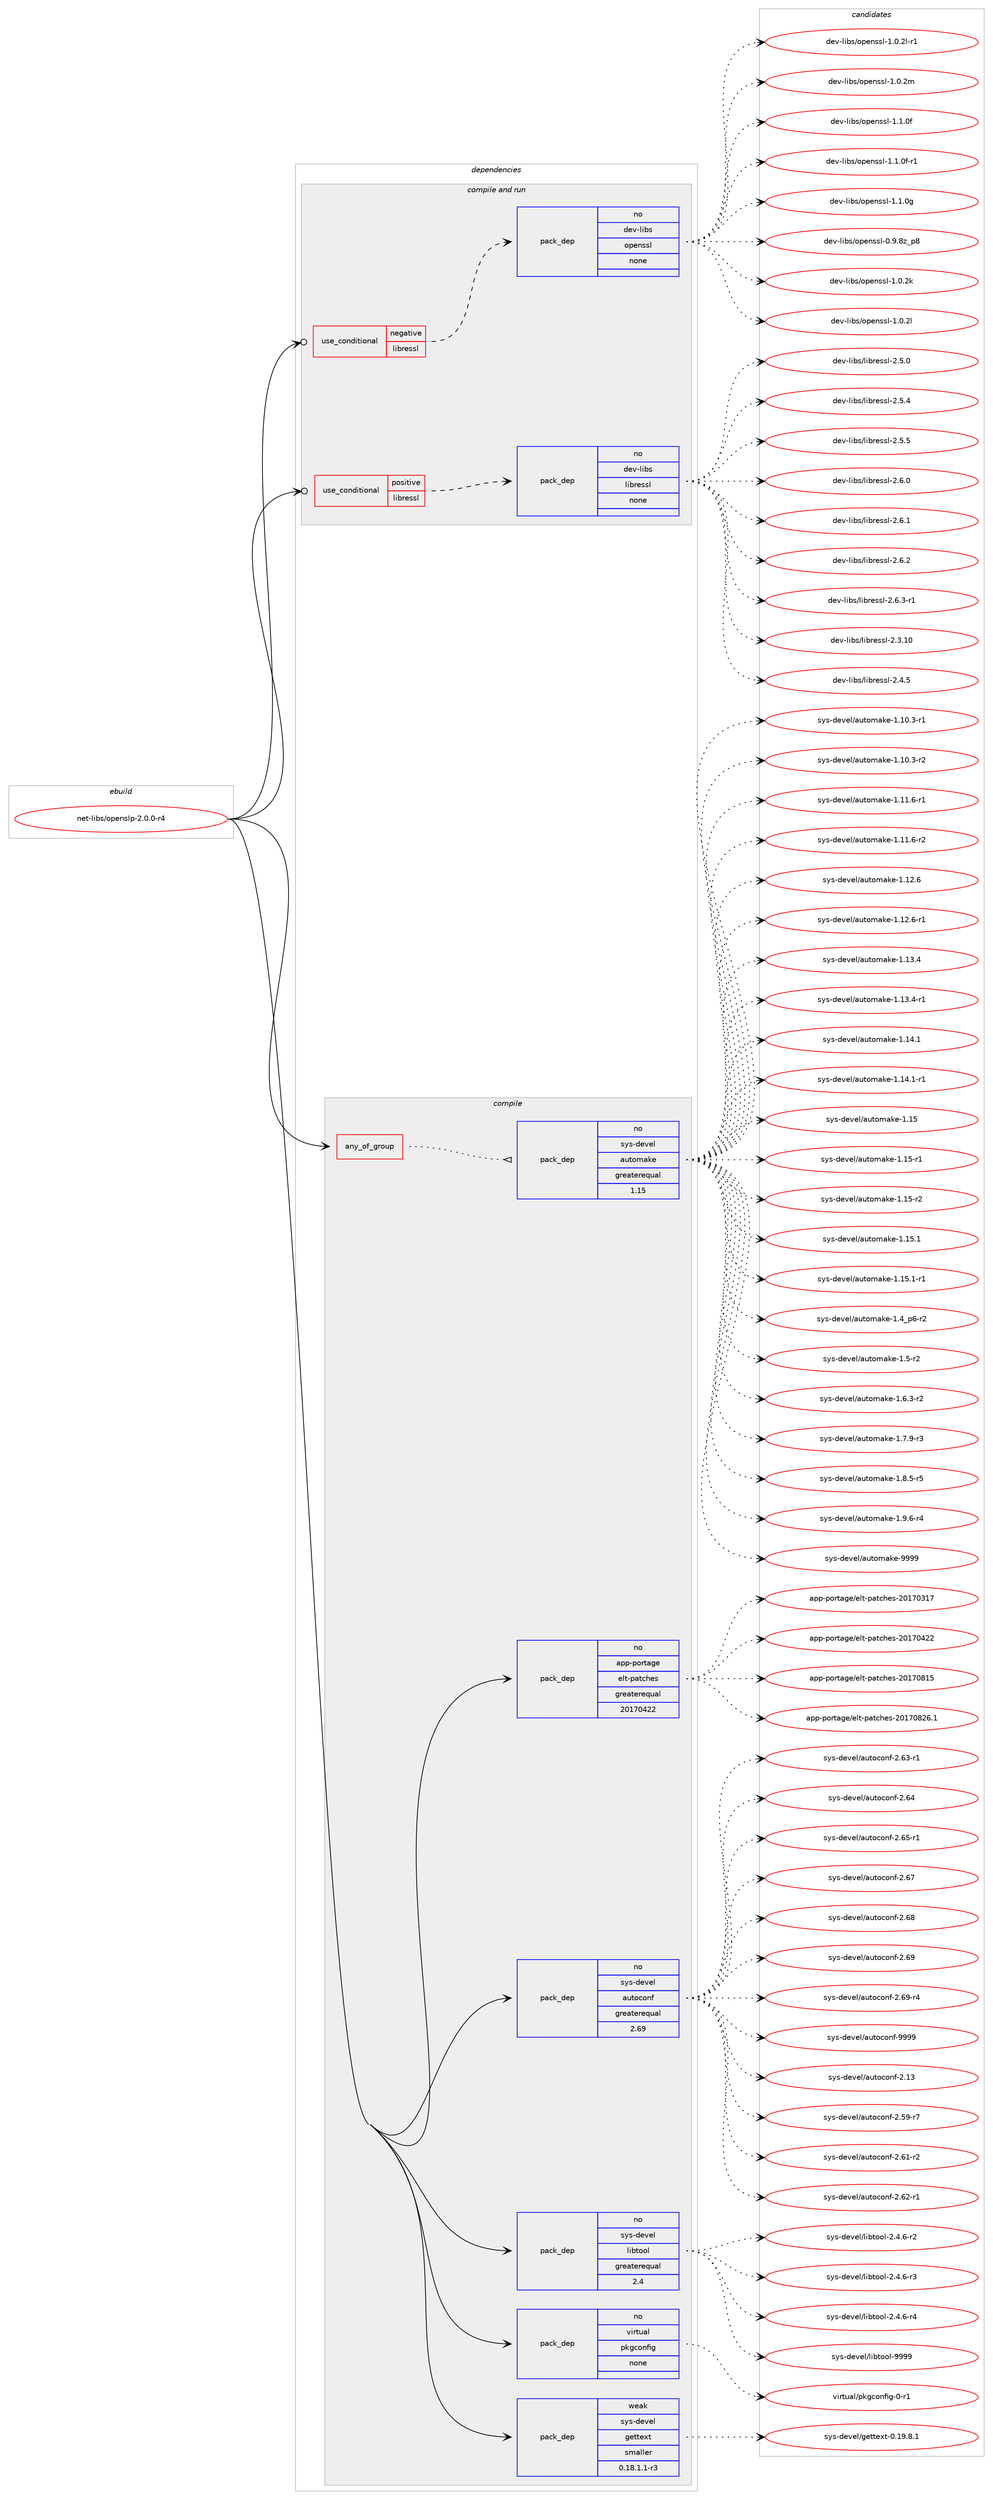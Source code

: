 digraph prolog {

# *************
# Graph options
# *************

newrank=true;
concentrate=true;
compound=true;
graph [rankdir=LR,fontname=Helvetica,fontsize=10,ranksep=1.5];#, ranksep=2.5, nodesep=0.2];
edge  [arrowhead=vee];
node  [fontname=Helvetica,fontsize=10];

# **********
# The ebuild
# **********

subgraph cluster_leftcol {
color=gray;
rank=same;
label=<<i>ebuild</i>>;
id [label="net-libs/openslp-2.0.0-r4", color=red, width=4, href="../net-libs/openslp-2.0.0-r4.svg"];
}

# ****************
# The dependencies
# ****************

subgraph cluster_midcol {
color=gray;
label=<<i>dependencies</i>>;
subgraph cluster_compile {
fillcolor="#eeeeee";
style=filled;
label=<<i>compile</i>>;
subgraph any6838 {
dependency418966 [label=<<TABLE BORDER="0" CELLBORDER="1" CELLSPACING="0" CELLPADDING="4"><TR><TD CELLPADDING="10">any_of_group</TD></TR></TABLE>>, shape=none, color=red];subgraph pack308296 {
dependency418967 [label=<<TABLE BORDER="0" CELLBORDER="1" CELLSPACING="0" CELLPADDING="4" WIDTH="220"><TR><TD ROWSPAN="6" CELLPADDING="30">pack_dep</TD></TR><TR><TD WIDTH="110">no</TD></TR><TR><TD>sys-devel</TD></TR><TR><TD>automake</TD></TR><TR><TD>greaterequal</TD></TR><TR><TD>1.15</TD></TR></TABLE>>, shape=none, color=blue];
}
dependency418966:e -> dependency418967:w [weight=20,style="dotted",arrowhead="oinv"];
}
id:e -> dependency418966:w [weight=20,style="solid",arrowhead="vee"];
subgraph pack308297 {
dependency418968 [label=<<TABLE BORDER="0" CELLBORDER="1" CELLSPACING="0" CELLPADDING="4" WIDTH="220"><TR><TD ROWSPAN="6" CELLPADDING="30">pack_dep</TD></TR><TR><TD WIDTH="110">no</TD></TR><TR><TD>app-portage</TD></TR><TR><TD>elt-patches</TD></TR><TR><TD>greaterequal</TD></TR><TR><TD>20170422</TD></TR></TABLE>>, shape=none, color=blue];
}
id:e -> dependency418968:w [weight=20,style="solid",arrowhead="vee"];
subgraph pack308298 {
dependency418969 [label=<<TABLE BORDER="0" CELLBORDER="1" CELLSPACING="0" CELLPADDING="4" WIDTH="220"><TR><TD ROWSPAN="6" CELLPADDING="30">pack_dep</TD></TR><TR><TD WIDTH="110">no</TD></TR><TR><TD>sys-devel</TD></TR><TR><TD>autoconf</TD></TR><TR><TD>greaterequal</TD></TR><TR><TD>2.69</TD></TR></TABLE>>, shape=none, color=blue];
}
id:e -> dependency418969:w [weight=20,style="solid",arrowhead="vee"];
subgraph pack308299 {
dependency418970 [label=<<TABLE BORDER="0" CELLBORDER="1" CELLSPACING="0" CELLPADDING="4" WIDTH="220"><TR><TD ROWSPAN="6" CELLPADDING="30">pack_dep</TD></TR><TR><TD WIDTH="110">no</TD></TR><TR><TD>sys-devel</TD></TR><TR><TD>libtool</TD></TR><TR><TD>greaterequal</TD></TR><TR><TD>2.4</TD></TR></TABLE>>, shape=none, color=blue];
}
id:e -> dependency418970:w [weight=20,style="solid",arrowhead="vee"];
subgraph pack308300 {
dependency418971 [label=<<TABLE BORDER="0" CELLBORDER="1" CELLSPACING="0" CELLPADDING="4" WIDTH="220"><TR><TD ROWSPAN="6" CELLPADDING="30">pack_dep</TD></TR><TR><TD WIDTH="110">no</TD></TR><TR><TD>virtual</TD></TR><TR><TD>pkgconfig</TD></TR><TR><TD>none</TD></TR><TR><TD></TD></TR></TABLE>>, shape=none, color=blue];
}
id:e -> dependency418971:w [weight=20,style="solid",arrowhead="vee"];
subgraph pack308301 {
dependency418972 [label=<<TABLE BORDER="0" CELLBORDER="1" CELLSPACING="0" CELLPADDING="4" WIDTH="220"><TR><TD ROWSPAN="6" CELLPADDING="30">pack_dep</TD></TR><TR><TD WIDTH="110">weak</TD></TR><TR><TD>sys-devel</TD></TR><TR><TD>gettext</TD></TR><TR><TD>smaller</TD></TR><TR><TD>0.18.1.1-r3</TD></TR></TABLE>>, shape=none, color=blue];
}
id:e -> dependency418972:w [weight=20,style="solid",arrowhead="vee"];
}
subgraph cluster_compileandrun {
fillcolor="#eeeeee";
style=filled;
label=<<i>compile and run</i>>;
subgraph cond103640 {
dependency418973 [label=<<TABLE BORDER="0" CELLBORDER="1" CELLSPACING="0" CELLPADDING="4"><TR><TD ROWSPAN="3" CELLPADDING="10">use_conditional</TD></TR><TR><TD>negative</TD></TR><TR><TD>libressl</TD></TR></TABLE>>, shape=none, color=red];
subgraph pack308302 {
dependency418974 [label=<<TABLE BORDER="0" CELLBORDER="1" CELLSPACING="0" CELLPADDING="4" WIDTH="220"><TR><TD ROWSPAN="6" CELLPADDING="30">pack_dep</TD></TR><TR><TD WIDTH="110">no</TD></TR><TR><TD>dev-libs</TD></TR><TR><TD>openssl</TD></TR><TR><TD>none</TD></TR><TR><TD></TD></TR></TABLE>>, shape=none, color=blue];
}
dependency418973:e -> dependency418974:w [weight=20,style="dashed",arrowhead="vee"];
}
id:e -> dependency418973:w [weight=20,style="solid",arrowhead="odotvee"];
subgraph cond103641 {
dependency418975 [label=<<TABLE BORDER="0" CELLBORDER="1" CELLSPACING="0" CELLPADDING="4"><TR><TD ROWSPAN="3" CELLPADDING="10">use_conditional</TD></TR><TR><TD>positive</TD></TR><TR><TD>libressl</TD></TR></TABLE>>, shape=none, color=red];
subgraph pack308303 {
dependency418976 [label=<<TABLE BORDER="0" CELLBORDER="1" CELLSPACING="0" CELLPADDING="4" WIDTH="220"><TR><TD ROWSPAN="6" CELLPADDING="30">pack_dep</TD></TR><TR><TD WIDTH="110">no</TD></TR><TR><TD>dev-libs</TD></TR><TR><TD>libressl</TD></TR><TR><TD>none</TD></TR><TR><TD></TD></TR></TABLE>>, shape=none, color=blue];
}
dependency418975:e -> dependency418976:w [weight=20,style="dashed",arrowhead="vee"];
}
id:e -> dependency418975:w [weight=20,style="solid",arrowhead="odotvee"];
}
subgraph cluster_run {
fillcolor="#eeeeee";
style=filled;
label=<<i>run</i>>;
}
}

# **************
# The candidates
# **************

subgraph cluster_choices {
rank=same;
color=gray;
label=<<i>candidates</i>>;

subgraph choice308296 {
color=black;
nodesep=1;
choice11512111545100101118101108479711711611110997107101454946494846514511449 [label="sys-devel/automake-1.10.3-r1", color=red, width=4,href="../sys-devel/automake-1.10.3-r1.svg"];
choice11512111545100101118101108479711711611110997107101454946494846514511450 [label="sys-devel/automake-1.10.3-r2", color=red, width=4,href="../sys-devel/automake-1.10.3-r2.svg"];
choice11512111545100101118101108479711711611110997107101454946494946544511449 [label="sys-devel/automake-1.11.6-r1", color=red, width=4,href="../sys-devel/automake-1.11.6-r1.svg"];
choice11512111545100101118101108479711711611110997107101454946494946544511450 [label="sys-devel/automake-1.11.6-r2", color=red, width=4,href="../sys-devel/automake-1.11.6-r2.svg"];
choice1151211154510010111810110847971171161111099710710145494649504654 [label="sys-devel/automake-1.12.6", color=red, width=4,href="../sys-devel/automake-1.12.6.svg"];
choice11512111545100101118101108479711711611110997107101454946495046544511449 [label="sys-devel/automake-1.12.6-r1", color=red, width=4,href="../sys-devel/automake-1.12.6-r1.svg"];
choice1151211154510010111810110847971171161111099710710145494649514652 [label="sys-devel/automake-1.13.4", color=red, width=4,href="../sys-devel/automake-1.13.4.svg"];
choice11512111545100101118101108479711711611110997107101454946495146524511449 [label="sys-devel/automake-1.13.4-r1", color=red, width=4,href="../sys-devel/automake-1.13.4-r1.svg"];
choice1151211154510010111810110847971171161111099710710145494649524649 [label="sys-devel/automake-1.14.1", color=red, width=4,href="../sys-devel/automake-1.14.1.svg"];
choice11512111545100101118101108479711711611110997107101454946495246494511449 [label="sys-devel/automake-1.14.1-r1", color=red, width=4,href="../sys-devel/automake-1.14.1-r1.svg"];
choice115121115451001011181011084797117116111109971071014549464953 [label="sys-devel/automake-1.15", color=red, width=4,href="../sys-devel/automake-1.15.svg"];
choice1151211154510010111810110847971171161111099710710145494649534511449 [label="sys-devel/automake-1.15-r1", color=red, width=4,href="../sys-devel/automake-1.15-r1.svg"];
choice1151211154510010111810110847971171161111099710710145494649534511450 [label="sys-devel/automake-1.15-r2", color=red, width=4,href="../sys-devel/automake-1.15-r2.svg"];
choice1151211154510010111810110847971171161111099710710145494649534649 [label="sys-devel/automake-1.15.1", color=red, width=4,href="../sys-devel/automake-1.15.1.svg"];
choice11512111545100101118101108479711711611110997107101454946495346494511449 [label="sys-devel/automake-1.15.1-r1", color=red, width=4,href="../sys-devel/automake-1.15.1-r1.svg"];
choice115121115451001011181011084797117116111109971071014549465295112544511450 [label="sys-devel/automake-1.4_p6-r2", color=red, width=4,href="../sys-devel/automake-1.4_p6-r2.svg"];
choice11512111545100101118101108479711711611110997107101454946534511450 [label="sys-devel/automake-1.5-r2", color=red, width=4,href="../sys-devel/automake-1.5-r2.svg"];
choice115121115451001011181011084797117116111109971071014549465446514511450 [label="sys-devel/automake-1.6.3-r2", color=red, width=4,href="../sys-devel/automake-1.6.3-r2.svg"];
choice115121115451001011181011084797117116111109971071014549465546574511451 [label="sys-devel/automake-1.7.9-r3", color=red, width=4,href="../sys-devel/automake-1.7.9-r3.svg"];
choice115121115451001011181011084797117116111109971071014549465646534511453 [label="sys-devel/automake-1.8.5-r5", color=red, width=4,href="../sys-devel/automake-1.8.5-r5.svg"];
choice115121115451001011181011084797117116111109971071014549465746544511452 [label="sys-devel/automake-1.9.6-r4", color=red, width=4,href="../sys-devel/automake-1.9.6-r4.svg"];
choice115121115451001011181011084797117116111109971071014557575757 [label="sys-devel/automake-9999", color=red, width=4,href="../sys-devel/automake-9999.svg"];
dependency418967:e -> choice11512111545100101118101108479711711611110997107101454946494846514511449:w [style=dotted,weight="100"];
dependency418967:e -> choice11512111545100101118101108479711711611110997107101454946494846514511450:w [style=dotted,weight="100"];
dependency418967:e -> choice11512111545100101118101108479711711611110997107101454946494946544511449:w [style=dotted,weight="100"];
dependency418967:e -> choice11512111545100101118101108479711711611110997107101454946494946544511450:w [style=dotted,weight="100"];
dependency418967:e -> choice1151211154510010111810110847971171161111099710710145494649504654:w [style=dotted,weight="100"];
dependency418967:e -> choice11512111545100101118101108479711711611110997107101454946495046544511449:w [style=dotted,weight="100"];
dependency418967:e -> choice1151211154510010111810110847971171161111099710710145494649514652:w [style=dotted,weight="100"];
dependency418967:e -> choice11512111545100101118101108479711711611110997107101454946495146524511449:w [style=dotted,weight="100"];
dependency418967:e -> choice1151211154510010111810110847971171161111099710710145494649524649:w [style=dotted,weight="100"];
dependency418967:e -> choice11512111545100101118101108479711711611110997107101454946495246494511449:w [style=dotted,weight="100"];
dependency418967:e -> choice115121115451001011181011084797117116111109971071014549464953:w [style=dotted,weight="100"];
dependency418967:e -> choice1151211154510010111810110847971171161111099710710145494649534511449:w [style=dotted,weight="100"];
dependency418967:e -> choice1151211154510010111810110847971171161111099710710145494649534511450:w [style=dotted,weight="100"];
dependency418967:e -> choice1151211154510010111810110847971171161111099710710145494649534649:w [style=dotted,weight="100"];
dependency418967:e -> choice11512111545100101118101108479711711611110997107101454946495346494511449:w [style=dotted,weight="100"];
dependency418967:e -> choice115121115451001011181011084797117116111109971071014549465295112544511450:w [style=dotted,weight="100"];
dependency418967:e -> choice11512111545100101118101108479711711611110997107101454946534511450:w [style=dotted,weight="100"];
dependency418967:e -> choice115121115451001011181011084797117116111109971071014549465446514511450:w [style=dotted,weight="100"];
dependency418967:e -> choice115121115451001011181011084797117116111109971071014549465546574511451:w [style=dotted,weight="100"];
dependency418967:e -> choice115121115451001011181011084797117116111109971071014549465646534511453:w [style=dotted,weight="100"];
dependency418967:e -> choice115121115451001011181011084797117116111109971071014549465746544511452:w [style=dotted,weight="100"];
dependency418967:e -> choice115121115451001011181011084797117116111109971071014557575757:w [style=dotted,weight="100"];
}
subgraph choice308297 {
color=black;
nodesep=1;
choice97112112451121111141169710310147101108116451129711699104101115455048495548514955 [label="app-portage/elt-patches-20170317", color=red, width=4,href="../app-portage/elt-patches-20170317.svg"];
choice97112112451121111141169710310147101108116451129711699104101115455048495548525050 [label="app-portage/elt-patches-20170422", color=red, width=4,href="../app-portage/elt-patches-20170422.svg"];
choice97112112451121111141169710310147101108116451129711699104101115455048495548564953 [label="app-portage/elt-patches-20170815", color=red, width=4,href="../app-portage/elt-patches-20170815.svg"];
choice971121124511211111411697103101471011081164511297116991041011154550484955485650544649 [label="app-portage/elt-patches-20170826.1", color=red, width=4,href="../app-portage/elt-patches-20170826.1.svg"];
dependency418968:e -> choice97112112451121111141169710310147101108116451129711699104101115455048495548514955:w [style=dotted,weight="100"];
dependency418968:e -> choice97112112451121111141169710310147101108116451129711699104101115455048495548525050:w [style=dotted,weight="100"];
dependency418968:e -> choice97112112451121111141169710310147101108116451129711699104101115455048495548564953:w [style=dotted,weight="100"];
dependency418968:e -> choice971121124511211111411697103101471011081164511297116991041011154550484955485650544649:w [style=dotted,weight="100"];
}
subgraph choice308298 {
color=black;
nodesep=1;
choice115121115451001011181011084797117116111991111101024550464951 [label="sys-devel/autoconf-2.13", color=red, width=4,href="../sys-devel/autoconf-2.13.svg"];
choice1151211154510010111810110847971171161119911111010245504653574511455 [label="sys-devel/autoconf-2.59-r7", color=red, width=4,href="../sys-devel/autoconf-2.59-r7.svg"];
choice1151211154510010111810110847971171161119911111010245504654494511450 [label="sys-devel/autoconf-2.61-r2", color=red, width=4,href="../sys-devel/autoconf-2.61-r2.svg"];
choice1151211154510010111810110847971171161119911111010245504654504511449 [label="sys-devel/autoconf-2.62-r1", color=red, width=4,href="../sys-devel/autoconf-2.62-r1.svg"];
choice1151211154510010111810110847971171161119911111010245504654514511449 [label="sys-devel/autoconf-2.63-r1", color=red, width=4,href="../sys-devel/autoconf-2.63-r1.svg"];
choice115121115451001011181011084797117116111991111101024550465452 [label="sys-devel/autoconf-2.64", color=red, width=4,href="../sys-devel/autoconf-2.64.svg"];
choice1151211154510010111810110847971171161119911111010245504654534511449 [label="sys-devel/autoconf-2.65-r1", color=red, width=4,href="../sys-devel/autoconf-2.65-r1.svg"];
choice115121115451001011181011084797117116111991111101024550465455 [label="sys-devel/autoconf-2.67", color=red, width=4,href="../sys-devel/autoconf-2.67.svg"];
choice115121115451001011181011084797117116111991111101024550465456 [label="sys-devel/autoconf-2.68", color=red, width=4,href="../sys-devel/autoconf-2.68.svg"];
choice115121115451001011181011084797117116111991111101024550465457 [label="sys-devel/autoconf-2.69", color=red, width=4,href="../sys-devel/autoconf-2.69.svg"];
choice1151211154510010111810110847971171161119911111010245504654574511452 [label="sys-devel/autoconf-2.69-r4", color=red, width=4,href="../sys-devel/autoconf-2.69-r4.svg"];
choice115121115451001011181011084797117116111991111101024557575757 [label="sys-devel/autoconf-9999", color=red, width=4,href="../sys-devel/autoconf-9999.svg"];
dependency418969:e -> choice115121115451001011181011084797117116111991111101024550464951:w [style=dotted,weight="100"];
dependency418969:e -> choice1151211154510010111810110847971171161119911111010245504653574511455:w [style=dotted,weight="100"];
dependency418969:e -> choice1151211154510010111810110847971171161119911111010245504654494511450:w [style=dotted,weight="100"];
dependency418969:e -> choice1151211154510010111810110847971171161119911111010245504654504511449:w [style=dotted,weight="100"];
dependency418969:e -> choice1151211154510010111810110847971171161119911111010245504654514511449:w [style=dotted,weight="100"];
dependency418969:e -> choice115121115451001011181011084797117116111991111101024550465452:w [style=dotted,weight="100"];
dependency418969:e -> choice1151211154510010111810110847971171161119911111010245504654534511449:w [style=dotted,weight="100"];
dependency418969:e -> choice115121115451001011181011084797117116111991111101024550465455:w [style=dotted,weight="100"];
dependency418969:e -> choice115121115451001011181011084797117116111991111101024550465456:w [style=dotted,weight="100"];
dependency418969:e -> choice115121115451001011181011084797117116111991111101024550465457:w [style=dotted,weight="100"];
dependency418969:e -> choice1151211154510010111810110847971171161119911111010245504654574511452:w [style=dotted,weight="100"];
dependency418969:e -> choice115121115451001011181011084797117116111991111101024557575757:w [style=dotted,weight="100"];
}
subgraph choice308299 {
color=black;
nodesep=1;
choice1151211154510010111810110847108105981161111111084550465246544511450 [label="sys-devel/libtool-2.4.6-r2", color=red, width=4,href="../sys-devel/libtool-2.4.6-r2.svg"];
choice1151211154510010111810110847108105981161111111084550465246544511451 [label="sys-devel/libtool-2.4.6-r3", color=red, width=4,href="../sys-devel/libtool-2.4.6-r3.svg"];
choice1151211154510010111810110847108105981161111111084550465246544511452 [label="sys-devel/libtool-2.4.6-r4", color=red, width=4,href="../sys-devel/libtool-2.4.6-r4.svg"];
choice1151211154510010111810110847108105981161111111084557575757 [label="sys-devel/libtool-9999", color=red, width=4,href="../sys-devel/libtool-9999.svg"];
dependency418970:e -> choice1151211154510010111810110847108105981161111111084550465246544511450:w [style=dotted,weight="100"];
dependency418970:e -> choice1151211154510010111810110847108105981161111111084550465246544511451:w [style=dotted,weight="100"];
dependency418970:e -> choice1151211154510010111810110847108105981161111111084550465246544511452:w [style=dotted,weight="100"];
dependency418970:e -> choice1151211154510010111810110847108105981161111111084557575757:w [style=dotted,weight="100"];
}
subgraph choice308300 {
color=black;
nodesep=1;
choice11810511411611797108471121071039911111010210510345484511449 [label="virtual/pkgconfig-0-r1", color=red, width=4,href="../virtual/pkgconfig-0-r1.svg"];
dependency418971:e -> choice11810511411611797108471121071039911111010210510345484511449:w [style=dotted,weight="100"];
}
subgraph choice308301 {
color=black;
nodesep=1;
choice1151211154510010111810110847103101116116101120116454846495746564649 [label="sys-devel/gettext-0.19.8.1", color=red, width=4,href="../sys-devel/gettext-0.19.8.1.svg"];
dependency418972:e -> choice1151211154510010111810110847103101116116101120116454846495746564649:w [style=dotted,weight="100"];
}
subgraph choice308302 {
color=black;
nodesep=1;
choice1001011184510810598115471111121011101151151084548465746561229511256 [label="dev-libs/openssl-0.9.8z_p8", color=red, width=4,href="../dev-libs/openssl-0.9.8z_p8.svg"];
choice100101118451081059811547111112101110115115108454946484650107 [label="dev-libs/openssl-1.0.2k", color=red, width=4,href="../dev-libs/openssl-1.0.2k.svg"];
choice100101118451081059811547111112101110115115108454946484650108 [label="dev-libs/openssl-1.0.2l", color=red, width=4,href="../dev-libs/openssl-1.0.2l.svg"];
choice1001011184510810598115471111121011101151151084549464846501084511449 [label="dev-libs/openssl-1.0.2l-r1", color=red, width=4,href="../dev-libs/openssl-1.0.2l-r1.svg"];
choice100101118451081059811547111112101110115115108454946484650109 [label="dev-libs/openssl-1.0.2m", color=red, width=4,href="../dev-libs/openssl-1.0.2m.svg"];
choice100101118451081059811547111112101110115115108454946494648102 [label="dev-libs/openssl-1.1.0f", color=red, width=4,href="../dev-libs/openssl-1.1.0f.svg"];
choice1001011184510810598115471111121011101151151084549464946481024511449 [label="dev-libs/openssl-1.1.0f-r1", color=red, width=4,href="../dev-libs/openssl-1.1.0f-r1.svg"];
choice100101118451081059811547111112101110115115108454946494648103 [label="dev-libs/openssl-1.1.0g", color=red, width=4,href="../dev-libs/openssl-1.1.0g.svg"];
dependency418974:e -> choice1001011184510810598115471111121011101151151084548465746561229511256:w [style=dotted,weight="100"];
dependency418974:e -> choice100101118451081059811547111112101110115115108454946484650107:w [style=dotted,weight="100"];
dependency418974:e -> choice100101118451081059811547111112101110115115108454946484650108:w [style=dotted,weight="100"];
dependency418974:e -> choice1001011184510810598115471111121011101151151084549464846501084511449:w [style=dotted,weight="100"];
dependency418974:e -> choice100101118451081059811547111112101110115115108454946484650109:w [style=dotted,weight="100"];
dependency418974:e -> choice100101118451081059811547111112101110115115108454946494648102:w [style=dotted,weight="100"];
dependency418974:e -> choice1001011184510810598115471111121011101151151084549464946481024511449:w [style=dotted,weight="100"];
dependency418974:e -> choice100101118451081059811547111112101110115115108454946494648103:w [style=dotted,weight="100"];
}
subgraph choice308303 {
color=black;
nodesep=1;
choice1001011184510810598115471081059811410111511510845504651464948 [label="dev-libs/libressl-2.3.10", color=red, width=4,href="../dev-libs/libressl-2.3.10.svg"];
choice10010111845108105981154710810598114101115115108455046524653 [label="dev-libs/libressl-2.4.5", color=red, width=4,href="../dev-libs/libressl-2.4.5.svg"];
choice10010111845108105981154710810598114101115115108455046534648 [label="dev-libs/libressl-2.5.0", color=red, width=4,href="../dev-libs/libressl-2.5.0.svg"];
choice10010111845108105981154710810598114101115115108455046534652 [label="dev-libs/libressl-2.5.4", color=red, width=4,href="../dev-libs/libressl-2.5.4.svg"];
choice10010111845108105981154710810598114101115115108455046534653 [label="dev-libs/libressl-2.5.5", color=red, width=4,href="../dev-libs/libressl-2.5.5.svg"];
choice10010111845108105981154710810598114101115115108455046544648 [label="dev-libs/libressl-2.6.0", color=red, width=4,href="../dev-libs/libressl-2.6.0.svg"];
choice10010111845108105981154710810598114101115115108455046544649 [label="dev-libs/libressl-2.6.1", color=red, width=4,href="../dev-libs/libressl-2.6.1.svg"];
choice10010111845108105981154710810598114101115115108455046544650 [label="dev-libs/libressl-2.6.2", color=red, width=4,href="../dev-libs/libressl-2.6.2.svg"];
choice100101118451081059811547108105981141011151151084550465446514511449 [label="dev-libs/libressl-2.6.3-r1", color=red, width=4,href="../dev-libs/libressl-2.6.3-r1.svg"];
dependency418976:e -> choice1001011184510810598115471081059811410111511510845504651464948:w [style=dotted,weight="100"];
dependency418976:e -> choice10010111845108105981154710810598114101115115108455046524653:w [style=dotted,weight="100"];
dependency418976:e -> choice10010111845108105981154710810598114101115115108455046534648:w [style=dotted,weight="100"];
dependency418976:e -> choice10010111845108105981154710810598114101115115108455046534652:w [style=dotted,weight="100"];
dependency418976:e -> choice10010111845108105981154710810598114101115115108455046534653:w [style=dotted,weight="100"];
dependency418976:e -> choice10010111845108105981154710810598114101115115108455046544648:w [style=dotted,weight="100"];
dependency418976:e -> choice10010111845108105981154710810598114101115115108455046544649:w [style=dotted,weight="100"];
dependency418976:e -> choice10010111845108105981154710810598114101115115108455046544650:w [style=dotted,weight="100"];
dependency418976:e -> choice100101118451081059811547108105981141011151151084550465446514511449:w [style=dotted,weight="100"];
}
}

}

